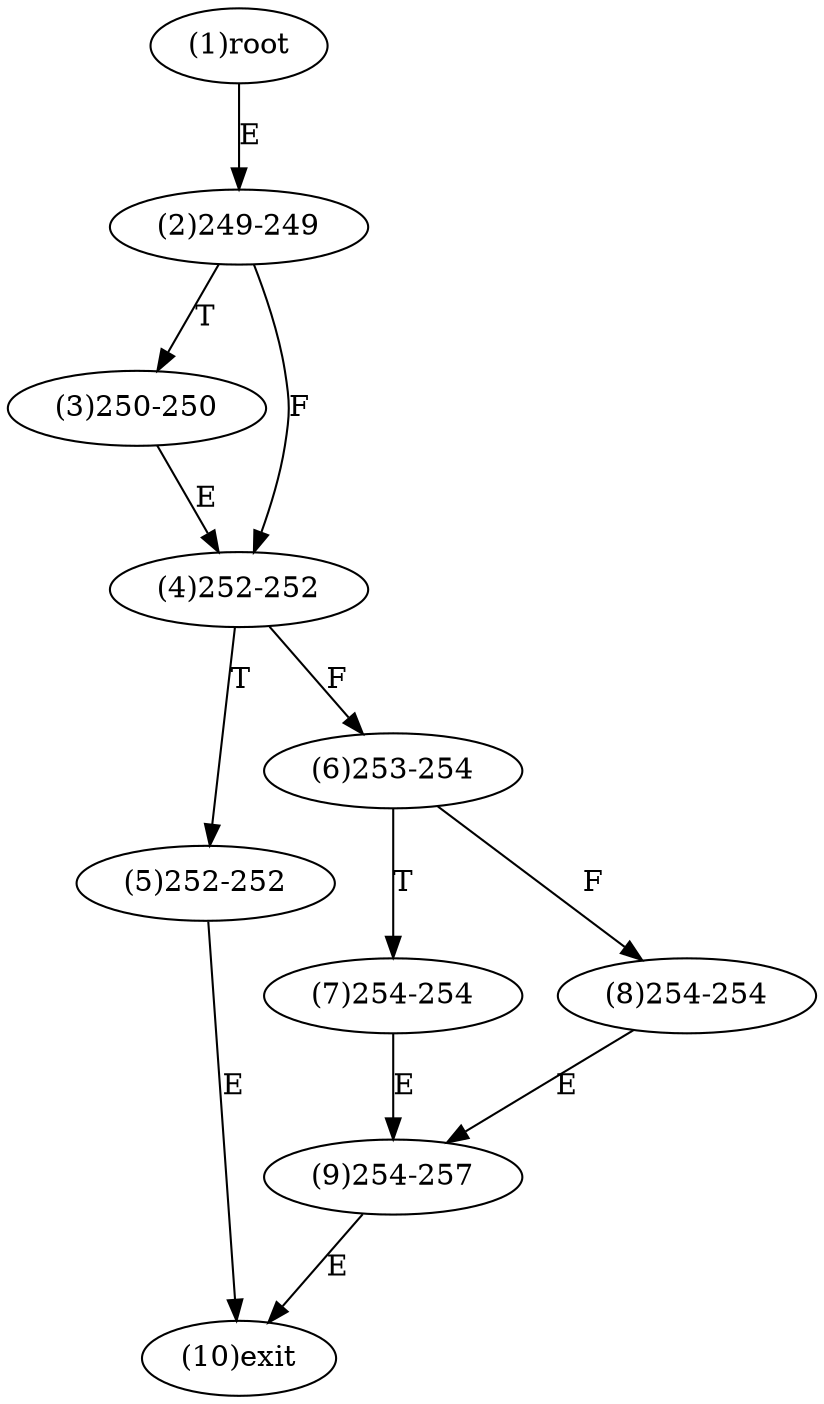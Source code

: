 digraph "" { 
1[ label="(1)root"];
2[ label="(2)249-249"];
3[ label="(3)250-250"];
4[ label="(4)252-252"];
5[ label="(5)252-252"];
6[ label="(6)253-254"];
7[ label="(7)254-254"];
8[ label="(8)254-254"];
9[ label="(9)254-257"];
10[ label="(10)exit"];
1->2[ label="E"];
2->4[ label="F"];
2->3[ label="T"];
3->4[ label="E"];
4->6[ label="F"];
4->5[ label="T"];
5->10[ label="E"];
6->8[ label="F"];
6->7[ label="T"];
7->9[ label="E"];
8->9[ label="E"];
9->10[ label="E"];
}